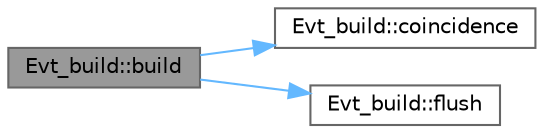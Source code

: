 digraph "Evt_build::build"
{
 // LATEX_PDF_SIZE
  bgcolor="transparent";
  edge [fontname=Helvetica,fontsize=10,labelfontname=Helvetica,labelfontsize=10];
  node [fontname=Helvetica,fontsize=10,shape=box,height=0.2,width=0.4];
  rankdir="LR";
  Node1 [id="Node000001",label="Evt_build::build",height=0.2,width=0.4,color="gray40", fillcolor="grey60", style="filled", fontcolor="black",tooltip=" "];
  Node1 -> Node2 [id="edge1_Node000001_Node000002",color="steelblue1",style="solid",tooltip=" "];
  Node2 [id="Node000002",label="Evt_build::coincidence",height=0.2,width=0.4,color="grey40", fillcolor="white", style="filled",URL="$class_evt__build.html#a1f7350f3352c747910f5c4809f4ce900",tooltip=" "];
  Node1 -> Node3 [id="edge2_Node000001_Node000003",color="steelblue1",style="solid",tooltip=" "];
  Node3 [id="Node000003",label="Evt_build::flush",height=0.2,width=0.4,color="grey40", fillcolor="white", style="filled",URL="$class_evt__build.html#a236175ac338ea07d219cf508ff6ec750",tooltip=" "];
}
